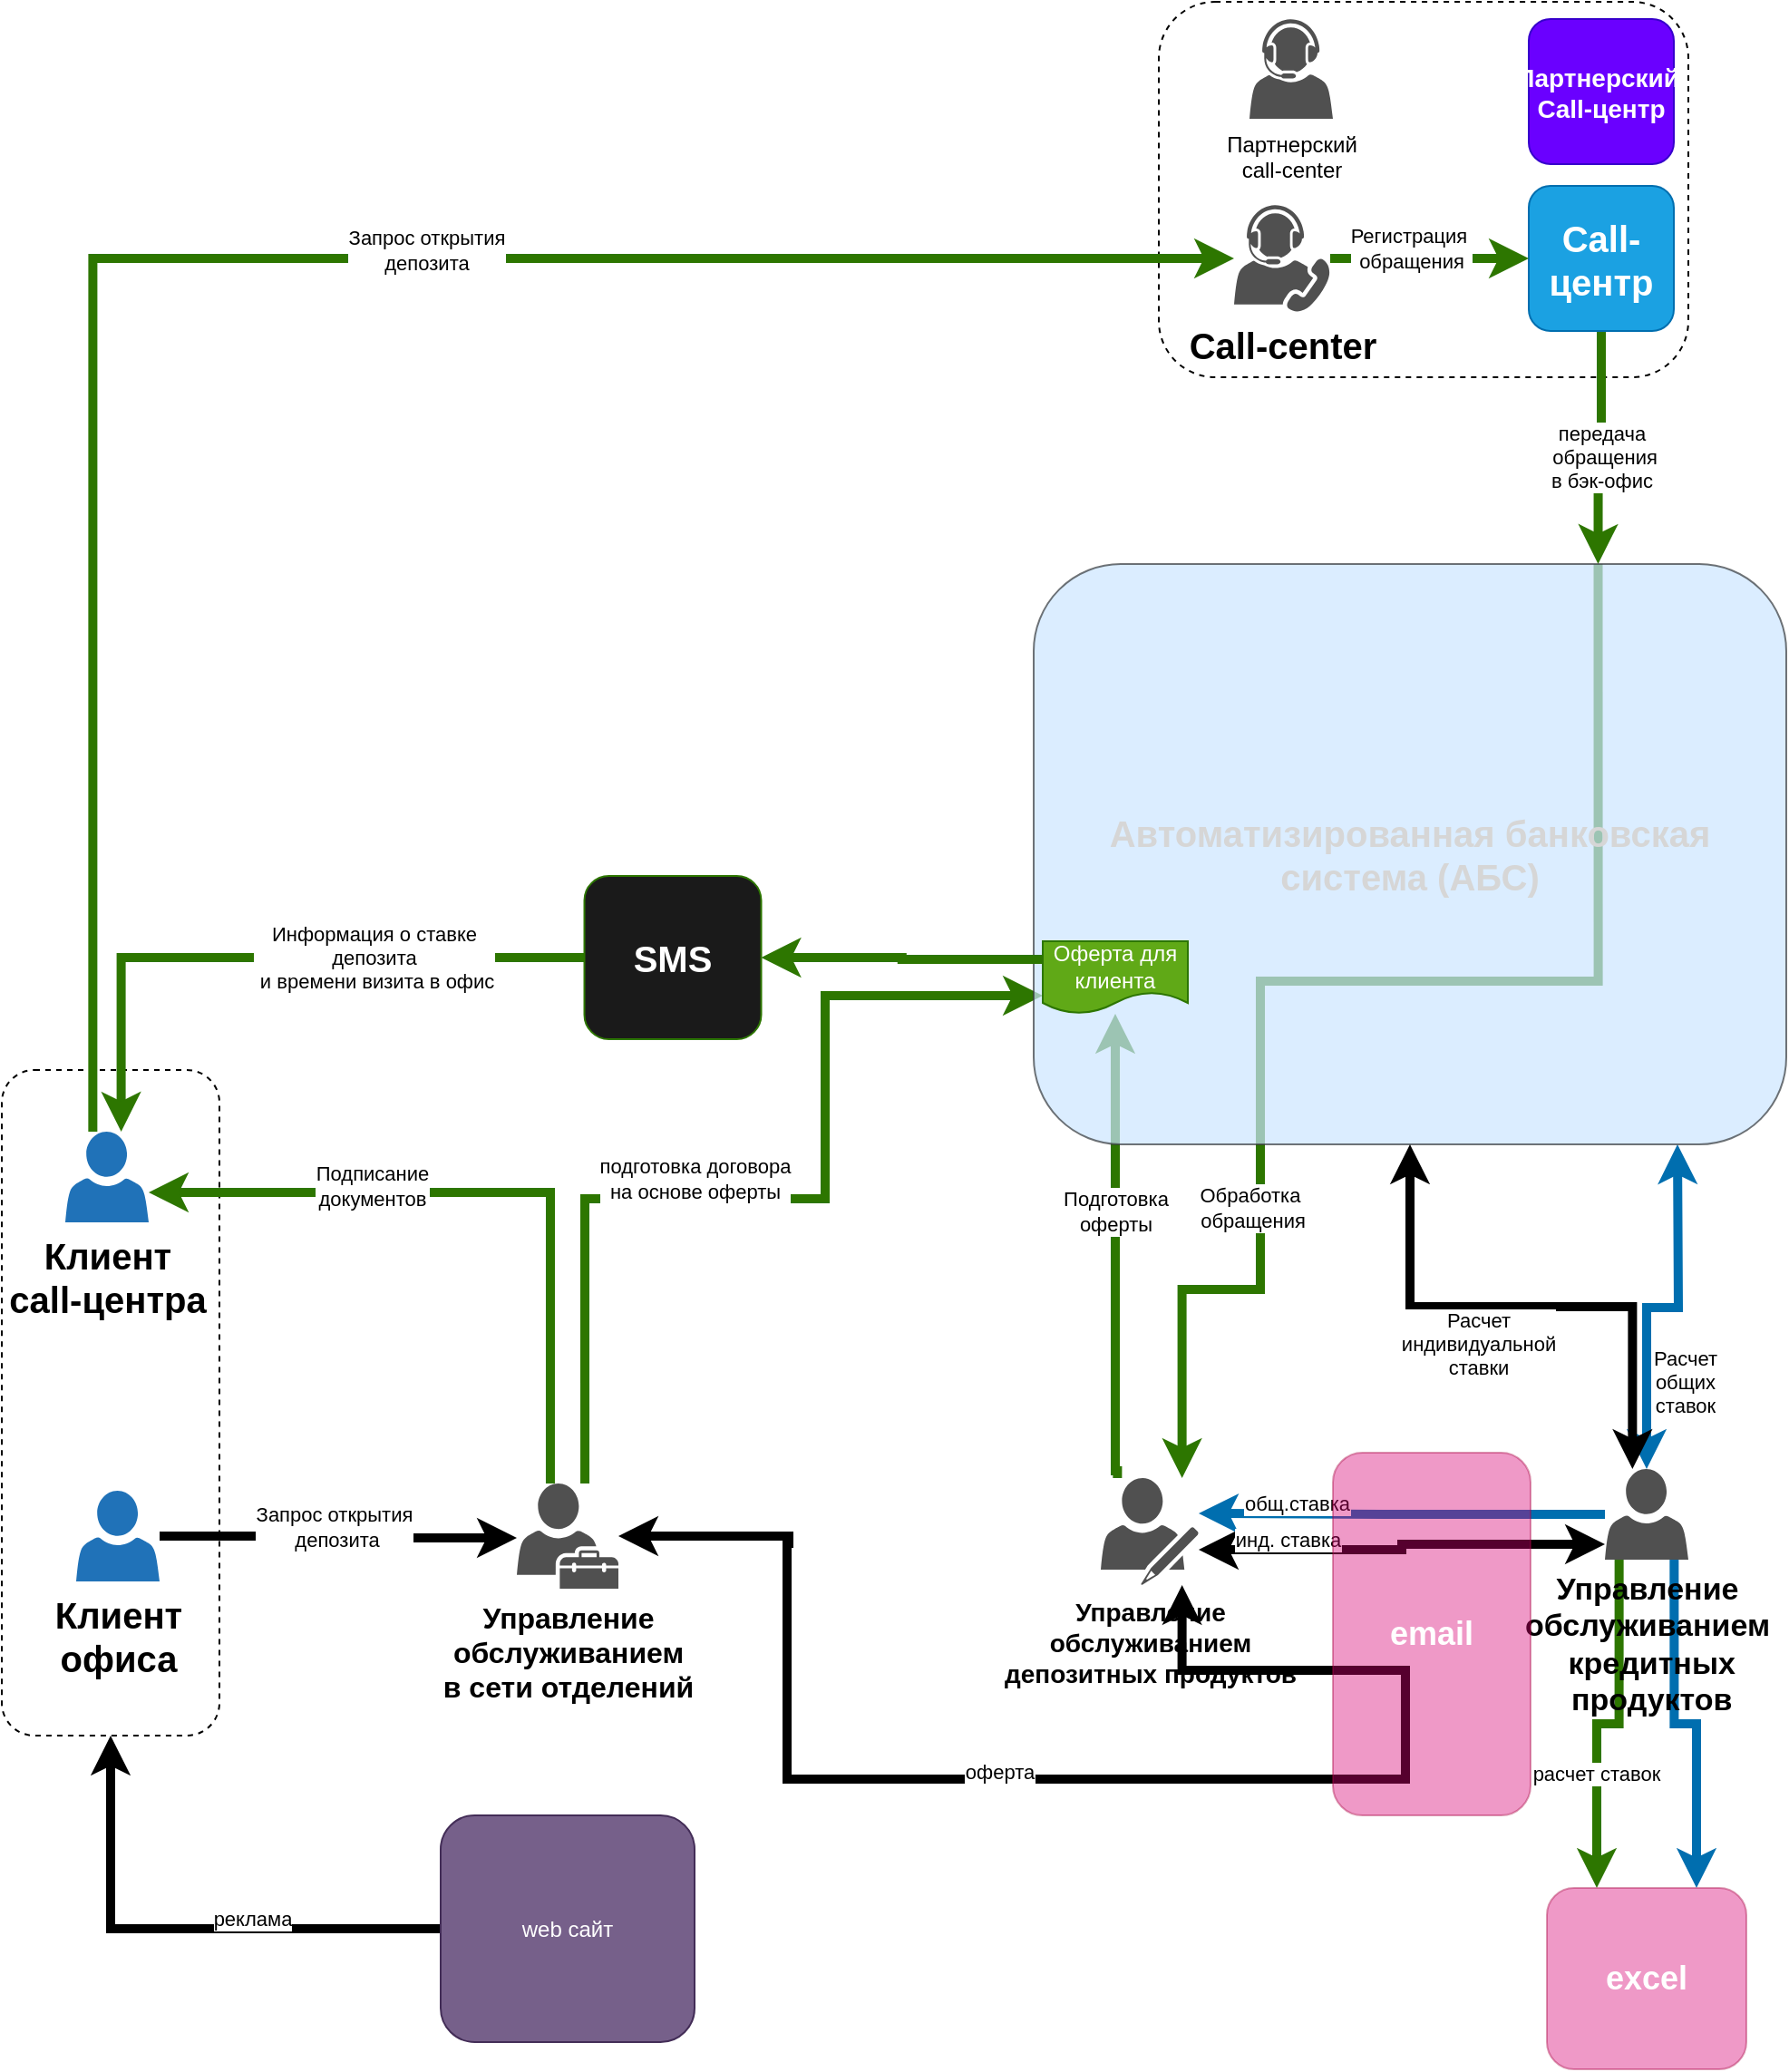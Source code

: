 <mxfile version="27.2.0">
  <diagram name="Page-1" id="2YBvvXClWsGukQMizWep">
    <mxGraphModel dx="2087" dy="1798" grid="1" gridSize="10" guides="1" tooltips="1" connect="1" arrows="1" fold="1" page="1" pageScale="1" pageWidth="850" pageHeight="1100" math="0" shadow="0">
      <root>
        <mxCell id="0" />
        <mxCell id="1" parent="0" />
        <mxCell id="IhIsR1QIYRkQV1s-NoY3-30" value="" style="rounded=1;whiteSpace=wrap;html=1;dashed=1;fillColor=light-dark(#FFFFFF,#666666);" vertex="1" parent="1">
          <mxGeometry x="-144" y="329" width="120" height="367" as="geometry" />
        </mxCell>
        <mxCell id="IhIsR1QIYRkQV1s-NoY3-20" value="" style="rounded=1;whiteSpace=wrap;html=1;dashed=1;fillColor=light-dark(#FFFFFF,#666666);" vertex="1" parent="1">
          <mxGeometry x="494" y="-260" width="292" height="207" as="geometry" />
        </mxCell>
        <mxCell id="wWNHtJIBtszE9w1KMmxF-52" style="edgeStyle=orthogonalEdgeStyle;rounded=0;orthogonalLoop=1;jettySize=auto;html=1;exitX=0.75;exitY=0;exitDx=0;exitDy=0;fillColor=#60a917;strokeColor=#2D7600;strokeWidth=5;entryX=0.83;entryY=0;entryDx=0;entryDy=0;entryPerimeter=0;" parent="1" source="wWNHtJIBtszE9w1KMmxF-1" target="wWNHtJIBtszE9w1KMmxF-14" edge="1">
          <mxGeometry relative="1" as="geometry">
            <Array as="points">
              <mxPoint x="736" y="280" />
              <mxPoint x="550" y="280" />
              <mxPoint x="550" y="450" />
              <mxPoint x="507" y="450" />
            </Array>
          </mxGeometry>
        </mxCell>
        <mxCell id="wWNHtJIBtszE9w1KMmxF-54" value="Обработка&lt;br&gt;&amp;nbsp;обращения" style="edgeLabel;html=1;align=center;verticalAlign=middle;resizable=0;points=[];" parent="wWNHtJIBtszE9w1KMmxF-52" vertex="1" connectable="0">
          <mxGeometry x="0.478" y="-6" relative="1" as="geometry">
            <mxPoint y="-1" as="offset" />
          </mxGeometry>
        </mxCell>
        <mxCell id="IhIsR1QIYRkQV1s-NoY3-27" style="edgeStyle=orthogonalEdgeStyle;rounded=0;orthogonalLoop=1;jettySize=auto;html=1;entryX=0.5;entryY=1;entryDx=0;entryDy=0;strokeWidth=5;" edge="1" parent="1" source="wWNHtJIBtszE9w1KMmxF-2" target="IhIsR1QIYRkQV1s-NoY3-30">
          <mxGeometry relative="1" as="geometry" />
        </mxCell>
        <mxCell id="IhIsR1QIYRkQV1s-NoY3-28" value="реклама" style="edgeLabel;html=1;align=center;verticalAlign=middle;resizable=0;points=[];" vertex="1" connectable="0" parent="IhIsR1QIYRkQV1s-NoY3-27">
          <mxGeometry x="-0.279" y="-6" relative="1" as="geometry">
            <mxPoint as="offset" />
          </mxGeometry>
        </mxCell>
        <mxCell id="wWNHtJIBtszE9w1KMmxF-2" value="web сайт" style="rounded=1;whiteSpace=wrap;html=1;fillColor=#76608a;strokeColor=#432D57;fontColor=#ffffff;" parent="1" vertex="1">
          <mxGeometry x="98" y="740" width="140" height="125" as="geometry" />
        </mxCell>
        <mxCell id="wWNHtJIBtszE9w1KMmxF-41" style="edgeStyle=orthogonalEdgeStyle;rounded=0;orthogonalLoop=1;jettySize=auto;html=1;fillColor=#60a917;strokeColor=#2D7600;strokeWidth=5;entryX=0.75;entryY=0;entryDx=0;entryDy=0;" parent="1" source="wWNHtJIBtszE9w1KMmxF-3" target="wWNHtJIBtszE9w1KMmxF-1" edge="1">
          <mxGeometry relative="1" as="geometry" />
        </mxCell>
        <mxCell id="wWNHtJIBtszE9w1KMmxF-42" value="передача&lt;br&gt;&amp;nbsp;обращения&lt;br&gt;в бэк-офис" style="edgeLabel;html=1;align=center;verticalAlign=middle;resizable=0;points=[];" parent="wWNHtJIBtszE9w1KMmxF-41" vertex="1" connectable="0">
          <mxGeometry x="-0.286" y="4" relative="1" as="geometry">
            <mxPoint x="-4" y="23" as="offset" />
          </mxGeometry>
        </mxCell>
        <mxCell id="wWNHtJIBtszE9w1KMmxF-3" value="Call-центр" style="rounded=1;whiteSpace=wrap;html=1;fillColor=#1ba1e2;fontColor=#ffffff;strokeColor=#006EAF;fontSize=20;fontStyle=1" parent="1" vertex="1">
          <mxGeometry x="698" y="-158.5" width="80" height="80" as="geometry" />
        </mxCell>
        <mxCell id="wWNHtJIBtszE9w1KMmxF-4" value="Партнерский&amp;nbsp;&lt;div&gt;Call-центр&lt;/div&gt;" style="rounded=1;whiteSpace=wrap;html=1;fillColor=light-dark(#6A00FF,#3333FF);strokeColor=#3700CC;fontColor=light-dark(#FFFFFF,#D5E8D4);fontSize=14;fontStyle=1" parent="1" vertex="1">
          <mxGeometry x="698" y="-250.5" width="80" height="80" as="geometry" />
        </mxCell>
        <mxCell id="wWNHtJIBtszE9w1KMmxF-56" style="edgeStyle=orthogonalEdgeStyle;rounded=0;orthogonalLoop=1;jettySize=auto;html=1;strokeWidth=5;fillColor=#60a917;strokeColor=#2D7600;entryX=0.67;entryY=0;entryDx=0;entryDy=0;entryPerimeter=0;" parent="1" source="wWNHtJIBtszE9w1KMmxF-5" target="wWNHtJIBtszE9w1KMmxF-82" edge="1">
          <mxGeometry relative="1" as="geometry">
            <mxPoint x="-219.5" y="350" as="targetPoint" />
          </mxGeometry>
        </mxCell>
        <mxCell id="wWNHtJIBtszE9w1KMmxF-57" value="Информация о ставке&lt;br&gt;депозита&lt;br&gt;&amp;nbsp;и времени визита в офис" style="edgeLabel;html=1;align=center;verticalAlign=middle;resizable=0;points=[];" parent="wWNHtJIBtszE9w1KMmxF-56" vertex="1" connectable="0">
          <mxGeometry x="-0.002" y="-6" relative="1" as="geometry">
            <mxPoint x="59" y="6" as="offset" />
          </mxGeometry>
        </mxCell>
        <mxCell id="wWNHtJIBtszE9w1KMmxF-5" value="SMS" style="rounded=1;whiteSpace=wrap;html=1;fillColor=light-dark(#1A1A1A,#CCCC00);fontColor=#ffffff;strokeColor=#2D7600;fontSize=20;fontStyle=1" parent="1" vertex="1">
          <mxGeometry x="177.25" y="222" width="97.5" height="90" as="geometry" />
        </mxCell>
        <mxCell id="wWNHtJIBtszE9w1KMmxF-80" style="edgeStyle=orthogonalEdgeStyle;rounded=0;orthogonalLoop=1;jettySize=auto;html=1;fillColor=#1ba1e2;strokeColor=#006EAF;strokeWidth=5;entryX=1;entryY=0.33;entryDx=0;entryDy=0;entryPerimeter=0;exitX=0;exitY=0.5;exitDx=0;exitDy=0;exitPerimeter=0;" parent="1" source="wWNHtJIBtszE9w1KMmxF-16" target="wWNHtJIBtszE9w1KMmxF-14" edge="1">
          <mxGeometry relative="1" as="geometry">
            <Array as="points" />
          </mxGeometry>
        </mxCell>
        <mxCell id="wWNHtJIBtszE9w1KMmxF-81" value="общ.ставка" style="edgeLabel;html=1;align=center;verticalAlign=middle;resizable=0;points=[];" parent="wWNHtJIBtszE9w1KMmxF-80" vertex="1" connectable="0">
          <mxGeometry x="-0.137" relative="1" as="geometry">
            <mxPoint x="-73" y="-6" as="offset" />
          </mxGeometry>
        </mxCell>
        <mxCell id="wWNHtJIBtszE9w1KMmxF-10" value="Партнерский&lt;div&gt;call-center&lt;/div&gt;" style="sketch=0;pointerEvents=1;shadow=0;dashed=0;html=1;strokeColor=none;fillColor=#505050;labelPosition=center;verticalLabelPosition=bottom;verticalAlign=top;outlineConnect=0;align=center;shape=mxgraph.office.users.call_center_agent;" parent="1" vertex="1">
          <mxGeometry x="544" y="-250.5" width="46" height="55" as="geometry" />
        </mxCell>
        <mxCell id="wWNHtJIBtszE9w1KMmxF-38" style="edgeStyle=orthogonalEdgeStyle;rounded=0;orthogonalLoop=1;jettySize=auto;html=1;strokeColor=#2D7600;strokeWidth=5;fillColor=#60a917;" parent="1" source="wWNHtJIBtszE9w1KMmxF-11" target="wWNHtJIBtszE9w1KMmxF-3" edge="1">
          <mxGeometry relative="1" as="geometry" />
        </mxCell>
        <mxCell id="wWNHtJIBtszE9w1KMmxF-39" value="Регистрация&amp;nbsp;&lt;br&gt;обращения" style="edgeLabel;html=1;align=center;verticalAlign=middle;resizable=0;points=[];" parent="wWNHtJIBtszE9w1KMmxF-38" vertex="1" connectable="0">
          <mxGeometry x="-0.378" y="6" relative="1" as="geometry">
            <mxPoint x="10" as="offset" />
          </mxGeometry>
        </mxCell>
        <mxCell id="wWNHtJIBtszE9w1KMmxF-11" value="Call-center" style="sketch=0;pointerEvents=1;shadow=0;dashed=0;html=1;strokeColor=none;fillColor=#505050;labelPosition=center;verticalLabelPosition=bottom;verticalAlign=top;outlineConnect=0;align=center;shape=mxgraph.office.users.conferencing_attendant;fontStyle=1;fontSize=20;points=[[0,0.25,0,0,0],[0,0.5,0,0,0],[0,0.75,0,0,0]];" parent="1" vertex="1">
          <mxGeometry x="535.5" y="-148" width="53" height="59" as="geometry" />
        </mxCell>
        <mxCell id="wWNHtJIBtszE9w1KMmxF-83" style="edgeStyle=orthogonalEdgeStyle;rounded=0;orthogonalLoop=1;jettySize=auto;html=1;entryX=0;entryY=0.75;entryDx=0;entryDy=0;fillColor=#60a917;strokeColor=#2D7600;strokeWidth=5;exitX=0.67;exitY=0;exitDx=0;exitDy=0;exitPerimeter=0;" parent="1" source="wWNHtJIBtszE9w1KMmxF-13" target="wWNHtJIBtszE9w1KMmxF-68" edge="1">
          <mxGeometry relative="1" as="geometry">
            <Array as="points">
              <mxPoint x="178" y="400" />
              <mxPoint x="310" y="400" />
              <mxPoint x="310" y="288" />
            </Array>
          </mxGeometry>
        </mxCell>
        <mxCell id="wWNHtJIBtszE9w1KMmxF-84" value="подготовка договора&lt;br&gt;на основе оферты" style="edgeLabel;html=1;align=center;verticalAlign=middle;resizable=0;points=[];" parent="wWNHtJIBtszE9w1KMmxF-83" vertex="1" connectable="0">
          <mxGeometry x="-0.698" y="2" relative="1" as="geometry">
            <mxPoint x="62" y="-90" as="offset" />
          </mxGeometry>
        </mxCell>
        <mxCell id="wWNHtJIBtszE9w1KMmxF-13" value="&lt;span style=&quot;text-wrap-mode: wrap;&quot;&gt;Управление&lt;/span&gt;&lt;div&gt;&lt;span style=&quot;text-wrap-mode: wrap;&quot;&gt;обслуживанием&lt;/span&gt;&lt;div&gt;&lt;span style=&quot;text-wrap-mode: wrap;&quot;&gt;в сети отделений&lt;/span&gt;&lt;/div&gt;&lt;/div&gt;" style="sketch=0;pointerEvents=1;shadow=0;dashed=0;html=1;strokeColor=none;fillColor=#505050;labelPosition=center;verticalLabelPosition=bottom;verticalAlign=top;outlineConnect=0;align=center;shape=mxgraph.office.users.tenant_admin;fontSize=16;fontStyle=1;points=[[0,0.17,0,0,0],[0,0.33,0,0,0],[0,0.5,0,0,0],[0,0.67,0,0,0],[0,0.83,0,0,0],[0.17,0,0,0,0],[0.33,0,0,0,0],[0.5,0,0,0,0],[0.67,0,0,0,0],[0.83,0,0,0,0],[1,0.17,0,0,0],[1,0.33,0,0,0],[1,0.5,0,0,0],[1,0.67,0,0,0],[1,0.83,0,0,0]];" parent="1" vertex="1">
          <mxGeometry x="140" y="557" width="56" height="58" as="geometry" />
        </mxCell>
        <mxCell id="wWNHtJIBtszE9w1KMmxF-69" style="edgeStyle=orthogonalEdgeStyle;rounded=0;orthogonalLoop=1;jettySize=auto;html=1;fillColor=#60a917;strokeColor=#2D7600;strokeWidth=5;exitX=0.17;exitY=0;exitDx=0;exitDy=0;exitPerimeter=0;" parent="1" source="wWNHtJIBtszE9w1KMmxF-14" target="wWNHtJIBtszE9w1KMmxF-68" edge="1">
          <mxGeometry relative="1" as="geometry">
            <Array as="points">
              <mxPoint x="470" y="550" />
            </Array>
          </mxGeometry>
        </mxCell>
        <mxCell id="wWNHtJIBtszE9w1KMmxF-72" value="Подготовка&lt;br&gt;оферты" style="edgeLabel;html=1;align=center;verticalAlign=middle;resizable=0;points=[];" parent="wWNHtJIBtszE9w1KMmxF-69" vertex="1" connectable="0">
          <mxGeometry x="-0.223" y="-4" relative="1" as="geometry">
            <mxPoint x="-4" y="-48" as="offset" />
          </mxGeometry>
        </mxCell>
        <mxCell id="wWNHtJIBtszE9w1KMmxF-14" value="&lt;span style=&quot;text-wrap-mode: wrap;&quot;&gt;Управление&lt;/span&gt;&lt;div&gt;&lt;span style=&quot;text-wrap-mode: wrap;&quot;&gt;&amp;nbsp;обслуживанием&amp;nbsp;&lt;/span&gt;&lt;/div&gt;&lt;div&gt;&lt;span style=&quot;text-wrap-mode: wrap;&quot;&gt;депозитных продуктов&lt;/span&gt;&lt;/div&gt;" style="sketch=0;pointerEvents=1;shadow=0;dashed=0;html=1;strokeColor=none;fillColor=#505050;labelPosition=center;verticalLabelPosition=bottom;verticalAlign=top;outlineConnect=0;align=center;shape=mxgraph.office.users.writer;points=[[0,0.17,0,0,0],[0,0.33,0,0,0],[0,0.5,0,0,0],[0,0.67,0,0,0],[0,0.83,0,0,0],[0.17,0,0,0,0],[0.17,1,0,0,0],[0.33,0,0,0,0],[0.33,1,0,0,0],[0.5,0,0,0,0],[0.5,1,0,0,0],[0.67,0,0,0,0],[0.67,1,0,0,0],[0.83,0,0,0,0],[0.83,1,0,0,0],[1,0.17,0,0,0],[1,0.33,0,0,0],[1,0.5,0,0,0],[1,0.67,0,0,0],[1,0.83,0,0,0]];fontStyle=1;fontSize=14;" parent="1" vertex="1">
          <mxGeometry x="462" y="554" width="54" height="59" as="geometry" />
        </mxCell>
        <mxCell id="wWNHtJIBtszE9w1KMmxF-25" value="" style="edgeStyle=orthogonalEdgeStyle;rounded=0;orthogonalLoop=1;jettySize=auto;html=1;endArrow=classic;endFill=1;startArrow=classic;startFill=1;strokeWidth=5;fillColor=#1ba1e2;strokeColor=#006EAF;" parent="1" source="wWNHtJIBtszE9w1KMmxF-16" edge="1">
          <mxGeometry relative="1" as="geometry">
            <Array as="points" />
            <mxPoint x="750" y="530" as="sourcePoint" />
            <mxPoint x="780" y="370" as="targetPoint" />
          </mxGeometry>
        </mxCell>
        <mxCell id="wWNHtJIBtszE9w1KMmxF-29" value="Расчет&lt;br&gt;общих&lt;br&gt;ставок" style="edgeLabel;html=1;align=center;verticalAlign=middle;resizable=0;points=[];" parent="wWNHtJIBtszE9w1KMmxF-25" vertex="1" connectable="0">
          <mxGeometry x="0.31" y="-4" relative="1" as="geometry">
            <mxPoint x="-1" y="63" as="offset" />
          </mxGeometry>
        </mxCell>
        <mxCell id="IhIsR1QIYRkQV1s-NoY3-15" style="edgeStyle=orthogonalEdgeStyle;rounded=0;orthogonalLoop=1;jettySize=auto;html=1;strokeWidth=5;startArrow=classic;startFill=1;strokeColor=light-dark(#000000,#660000);entryX=1;entryY=0.67;entryDx=0;entryDy=0;entryPerimeter=0;exitX=0;exitY=0.83;exitDx=0;exitDy=0;exitPerimeter=0;" edge="1" parent="1" source="wWNHtJIBtszE9w1KMmxF-16" target="wWNHtJIBtszE9w1KMmxF-14">
          <mxGeometry relative="1" as="geometry">
            <mxPoint x="760" y="675.5" as="sourcePoint" />
            <mxPoint x="530" y="676" as="targetPoint" />
          </mxGeometry>
        </mxCell>
        <mxCell id="IhIsR1QIYRkQV1s-NoY3-22" value="инд. ставка" style="edgeLabel;html=1;align=center;verticalAlign=middle;resizable=0;points=[];" vertex="1" connectable="0" parent="IhIsR1QIYRkQV1s-NoY3-15">
          <mxGeometry x="0.648" y="-3" relative="1" as="geometry">
            <mxPoint x="9" y="-3" as="offset" />
          </mxGeometry>
        </mxCell>
        <mxCell id="IhIsR1QIYRkQV1s-NoY3-33" style="edgeStyle=orthogonalEdgeStyle;rounded=0;orthogonalLoop=1;jettySize=auto;html=1;exitX=0.17;exitY=1;exitDx=0;exitDy=0;exitPerimeter=0;entryX=0.25;entryY=0;entryDx=0;entryDy=0;strokeWidth=5;fillColor=#60a917;strokeColor=light-dark(#2D7600,#660000);" edge="1" parent="1" source="wWNHtJIBtszE9w1KMmxF-16" target="IhIsR1QIYRkQV1s-NoY3-32">
          <mxGeometry relative="1" as="geometry" />
        </mxCell>
        <mxCell id="IhIsR1QIYRkQV1s-NoY3-34" value="расчет ставок" style="edgeLabel;html=1;align=center;verticalAlign=middle;resizable=0;points=[];" vertex="1" connectable="0" parent="IhIsR1QIYRkQV1s-NoY3-33">
          <mxGeometry x="0.345" y="-1" relative="1" as="geometry">
            <mxPoint as="offset" />
          </mxGeometry>
        </mxCell>
        <mxCell id="IhIsR1QIYRkQV1s-NoY3-35" style="edgeStyle=orthogonalEdgeStyle;rounded=0;orthogonalLoop=1;jettySize=auto;html=1;exitX=0.83;exitY=1;exitDx=0;exitDy=0;exitPerimeter=0;entryX=0.75;entryY=0;entryDx=0;entryDy=0;strokeWidth=5;strokeColor=#006EAF;fillColor=#1ba1e2;" edge="1" parent="1" source="wWNHtJIBtszE9w1KMmxF-16" target="IhIsR1QIYRkQV1s-NoY3-32">
          <mxGeometry relative="1" as="geometry" />
        </mxCell>
        <mxCell id="wWNHtJIBtszE9w1KMmxF-16" value="&lt;span style=&quot;text-wrap-mode: wrap;&quot;&gt;Управление&lt;br&gt;обслуживанием&lt;br&gt;&amp;nbsp;кредитных&lt;br&gt;&amp;nbsp;продуктов&lt;/span&gt;" style="sketch=0;pointerEvents=1;shadow=0;dashed=0;html=1;strokeColor=none;fillColor=#505050;labelPosition=center;verticalLabelPosition=bottom;verticalAlign=top;outlineConnect=0;align=center;shape=mxgraph.office.users.user;fontSize=17;fontStyle=1;points=[[0,0.17,0,0,0],[0,0.33,0,0,0],[0,0.5,0,0,0],[0,0.67,0,0,0],[0,0.83,0,0,0],[0.17,0,0,0,0],[0.17,1,0,0,0],[0.33,0,0,0,0],[0.33,1,0,0,0],[0.5,0,0,0,0],[0.5,1,0,0,0],[0.67,0,0,0,0],[0.67,1,0,0,0],[0.83,0,0,0,0],[0.83,1,0,0,0],[1,0.17,0,0,0],[1,0.33,0,0,0],[1,0.5,0,0,0],[1,0.67,0,0,0],[1,0.83,0,0,0]];" parent="1" vertex="1">
          <mxGeometry x="740" y="549" width="46" height="50" as="geometry" />
        </mxCell>
        <mxCell id="wWNHtJIBtszE9w1KMmxF-23" value="Подписание&lt;br&gt;документов" style="edgeStyle=orthogonalEdgeStyle;rounded=0;orthogonalLoop=1;jettySize=auto;html=1;fillColor=#60a917;strokeColor=#2D7600;strokeWidth=5;exitX=1;exitY=0.67;exitDx=0;exitDy=0;exitPerimeter=0;entryX=0.33;entryY=0;entryDx=0;entryDy=0;entryPerimeter=0;startArrow=classic;startFill=1;endArrow=none;endFill=0;" parent="1" source="wWNHtJIBtszE9w1KMmxF-82" target="wWNHtJIBtszE9w1KMmxF-13" edge="1">
          <mxGeometry x="-0.362" y="4" relative="1" as="geometry">
            <mxPoint x="-170" y="410.059" as="sourcePoint" />
            <mxPoint x="100" y="396" as="targetPoint" />
            <Array as="points">
              <mxPoint x="159" y="397" />
            </Array>
            <mxPoint x="1" as="offset" />
          </mxGeometry>
        </mxCell>
        <mxCell id="wWNHtJIBtszE9w1KMmxF-1" value="&lt;span style=&quot;box-sizing: inherit; white-space-collapse: preserve-breaks;&quot;&gt;&lt;font face=&quot;Helvetica&quot; style=&quot;color: light-dark(rgb(214, 214, 214), rgb(230, 208, 222));&quot;&gt;Автоматизированная банковская система (АБС)&lt;/font&gt;&lt;/span&gt;" style="rounded=1;whiteSpace=wrap;html=1;fillColor=#cce5ff;strokeColor=#36393d;align=center;opacity=70;fontSize=20;fontStyle=1" parent="1" vertex="1">
          <mxGeometry x="425" y="50" width="415" height="320" as="geometry" />
        </mxCell>
        <mxCell id="wWNHtJIBtszE9w1KMmxF-64" style="edgeStyle=orthogonalEdgeStyle;rounded=0;orthogonalLoop=1;jettySize=auto;html=1;exitX=0.33;exitY=0;exitDx=0;exitDy=0;exitPerimeter=0;entryX=0;entryY=0.5;entryDx=0;entryDy=0;entryPerimeter=0;strokeWidth=5;fillColor=#60a917;strokeColor=#2D7600;" parent="1" source="wWNHtJIBtszE9w1KMmxF-82" target="wWNHtJIBtszE9w1KMmxF-11" edge="1">
          <mxGeometry relative="1" as="geometry">
            <mxPoint x="-350.5" y="354" as="sourcePoint" />
          </mxGeometry>
        </mxCell>
        <mxCell id="wWNHtJIBtszE9w1KMmxF-65" value="Запрос открытия&lt;br&gt;депозита" style="edgeLabel;html=1;align=center;verticalAlign=middle;resizable=0;points=[];" parent="wWNHtJIBtszE9w1KMmxF-64" vertex="1" connectable="0">
          <mxGeometry x="0.018" y="4" relative="1" as="geometry">
            <mxPoint x="100" y="-1" as="offset" />
          </mxGeometry>
        </mxCell>
        <mxCell id="wWNHtJIBtszE9w1KMmxF-71" style="edgeStyle=orthogonalEdgeStyle;rounded=0;orthogonalLoop=1;jettySize=auto;html=1;entryX=1;entryY=0.5;entryDx=0;entryDy=0;fillColor=#60a917;strokeColor=#2D7600;strokeWidth=5;exitX=0;exitY=0.25;exitDx=0;exitDy=0;" parent="1" source="wWNHtJIBtszE9w1KMmxF-68" target="wWNHtJIBtszE9w1KMmxF-5" edge="1">
          <mxGeometry relative="1" as="geometry" />
        </mxCell>
        <mxCell id="wWNHtJIBtszE9w1KMmxF-68" value="Оферта для клиента" style="shape=document;whiteSpace=wrap;html=1;boundedLbl=1;fillColor=#60a917;fontColor=#ffffff;strokeColor=#2D7600;" parent="1" vertex="1">
          <mxGeometry x="430" y="258" width="80" height="40" as="geometry" />
        </mxCell>
        <mxCell id="wWNHtJIBtszE9w1KMmxF-82" value="Клиент&lt;br&gt;&lt;font&gt;&lt;span&gt;call-центра&lt;/span&gt;&lt;/font&gt;" style="sketch=0;pointerEvents=1;shadow=0;dashed=0;html=1;strokeColor=none;labelPosition=center;verticalLabelPosition=bottom;verticalAlign=top;outlineConnect=0;align=center;shape=mxgraph.office.users.user;fillColor=#2072B8;fontSize=20;fontStyle=1;points=[[0.17,0,0,0,0],[0.33,0,0,0,0],[0.5,0,0,0,0],[0.67,0,0,0,0],[0.83,0,0,0,0],[1,0.17,0,0,0],[1,0.33,0,0,0],[1,0.5,0,0,0],[1,0.67,0,0,0],[1,0.83,0,0,0]];" parent="1" vertex="1">
          <mxGeometry x="-109" y="363" width="46" height="50" as="geometry" />
        </mxCell>
        <mxCell id="IhIsR1QIYRkQV1s-NoY3-1" value="Клиент&lt;br&gt;офиса" style="sketch=0;pointerEvents=1;shadow=0;dashed=0;html=1;strokeColor=none;labelPosition=center;verticalLabelPosition=bottom;verticalAlign=top;outlineConnect=0;align=center;shape=mxgraph.office.users.user;fillColor=#2072B8;fontSize=20;fontStyle=1;points=[[0.17,0,0,0,0],[0.33,0,0,0,0],[0.5,0,0,0,0],[0.67,0,0,0,0],[0.83,0,0,0,0],[1,0.17,0,0,0],[1,0.33,0,0,0],[1,0.5,0,0,0],[1,0.67,0,0,0],[1,0.83,0,0,0]];" vertex="1" parent="1">
          <mxGeometry x="-103" y="561" width="46" height="50" as="geometry" />
        </mxCell>
        <mxCell id="IhIsR1QIYRkQV1s-NoY3-4" style="edgeStyle=orthogonalEdgeStyle;rounded=0;orthogonalLoop=1;jettySize=auto;html=1;strokeWidth=5;strokeColor=light-dark(#000000,#660000);exitX=1;exitY=0.5;exitDx=0;exitDy=0;exitPerimeter=0;" edge="1" parent="1" source="IhIsR1QIYRkQV1s-NoY3-1">
          <mxGeometry relative="1" as="geometry">
            <mxPoint x="20" y="620" as="sourcePoint" />
            <mxPoint x="140" y="587" as="targetPoint" />
            <Array as="points">
              <mxPoint x="10" y="586" />
            </Array>
          </mxGeometry>
        </mxCell>
        <mxCell id="IhIsR1QIYRkQV1s-NoY3-5" value="Запрос открытия&lt;br&gt;&amp;nbsp;депозита" style="edgeLabel;html=1;align=center;verticalAlign=middle;resizable=0;points=[];" vertex="1" connectable="0" parent="IhIsR1QIYRkQV1s-NoY3-4">
          <mxGeometry x="-0.596" y="2" relative="1" as="geometry">
            <mxPoint x="56" y="-3" as="offset" />
          </mxGeometry>
        </mxCell>
        <mxCell id="IhIsR1QIYRkQV1s-NoY3-10" style="edgeStyle=orthogonalEdgeStyle;rounded=0;orthogonalLoop=1;jettySize=auto;html=1;exitX=0.83;exitY=1;exitDx=0;exitDy=0;exitPerimeter=0;entryX=1;entryY=0.5;entryDx=0;entryDy=0;entryPerimeter=0;strokeColor=light-dark(#000000,#660000);strokeWidth=5;startArrow=classic;startFill=1;" edge="1" parent="1" source="wWNHtJIBtszE9w1KMmxF-14" target="wWNHtJIBtszE9w1KMmxF-13">
          <mxGeometry relative="1" as="geometry">
            <Array as="points">
              <mxPoint x="507" y="660" />
              <mxPoint x="630" y="660" />
              <mxPoint x="630" y="720" />
              <mxPoint x="289" y="720" />
              <mxPoint x="289" y="590" />
              <mxPoint x="290" y="590" />
              <mxPoint x="290" y="586" />
            </Array>
          </mxGeometry>
        </mxCell>
        <mxCell id="IhIsR1QIYRkQV1s-NoY3-11" value="оферта" style="edgeLabel;html=1;align=center;verticalAlign=middle;resizable=0;points=[];" vertex="1" connectable="0" parent="IhIsR1QIYRkQV1s-NoY3-10">
          <mxGeometry x="0.031" y="-4" relative="1" as="geometry">
            <mxPoint x="-42" as="offset" />
          </mxGeometry>
        </mxCell>
        <mxCell id="IhIsR1QIYRkQV1s-NoY3-17" style="edgeStyle=orthogonalEdgeStyle;rounded=0;orthogonalLoop=1;jettySize=auto;html=1;exitX=0.33;exitY=0;exitDx=0;exitDy=0;exitPerimeter=0;entryX=0.5;entryY=1;entryDx=0;entryDy=0;strokeColor=light-dark(#000000,#660000);strokeWidth=5;startArrow=classic;startFill=1;" edge="1" parent="1" source="wWNHtJIBtszE9w1KMmxF-16" target="wWNHtJIBtszE9w1KMmxF-1">
          <mxGeometry relative="1" as="geometry" />
        </mxCell>
        <mxCell id="IhIsR1QIYRkQV1s-NoY3-18" value="Расчет&lt;br&gt;индивидуальной&lt;br&gt;ставки" style="edgeLabel;html=1;align=center;verticalAlign=middle;resizable=0;points=[];" vertex="1" connectable="0" parent="IhIsR1QIYRkQV1s-NoY3-17">
          <mxGeometry x="0.111" y="-1" relative="1" as="geometry">
            <mxPoint x="-7" y="21" as="offset" />
          </mxGeometry>
        </mxCell>
        <mxCell id="wWNHtJIBtszE9w1KMmxF-7" value="email" style="rounded=1;whiteSpace=wrap;html=1;fillColor=light-dark(#D80073,#CCFFE6);fontColor=#ffffff;strokeColor=light-dark(#A50040,#333333);opacity=40;fontSize=18;fontStyle=1" parent="1" vertex="1">
          <mxGeometry x="590" y="540" width="109" height="200" as="geometry" />
        </mxCell>
        <mxCell id="IhIsR1QIYRkQV1s-NoY3-32" value="excel" style="rounded=1;whiteSpace=wrap;html=1;fillColor=light-dark(#D80073,#CCFFE6);fontColor=#ffffff;strokeColor=light-dark(#A50040,#333333);opacity=40;fontSize=18;fontStyle=1" vertex="1" parent="1">
          <mxGeometry x="708" y="780" width="110" height="100" as="geometry" />
        </mxCell>
      </root>
    </mxGraphModel>
  </diagram>
</mxfile>
